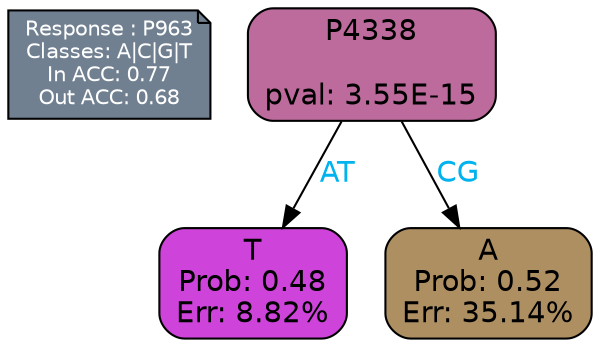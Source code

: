 digraph Tree {
node [shape=box, style="filled, rounded", color="black", fontname=helvetica] ;
graph [ranksep=equally, splines=polylines, bgcolor=transparent, dpi=600] ;
edge [fontname=helvetica] ;
LEGEND [label="Response : P963
Classes: A|C|G|T
In ACC: 0.77
Out ACC: 0.68
",shape=note,align=left,style=filled,fillcolor="slategray",fontcolor="white",fontsize=10];1 [label="P4338

pval: 3.55E-15", fillcolor="#bd6b9c"] ;
2 [label="T
Prob: 0.48
Err: 8.82%", fillcolor="#ce43da"] ;
3 [label="A
Prob: 0.52
Err: 35.14%", fillcolor="#ae8f62"] ;
1 -> 2 [label="AT",fontcolor=deepskyblue2] ;
1 -> 3 [label="CG",fontcolor=deepskyblue2] ;
{rank = same; 2;3;}{rank = same; LEGEND;1;}}